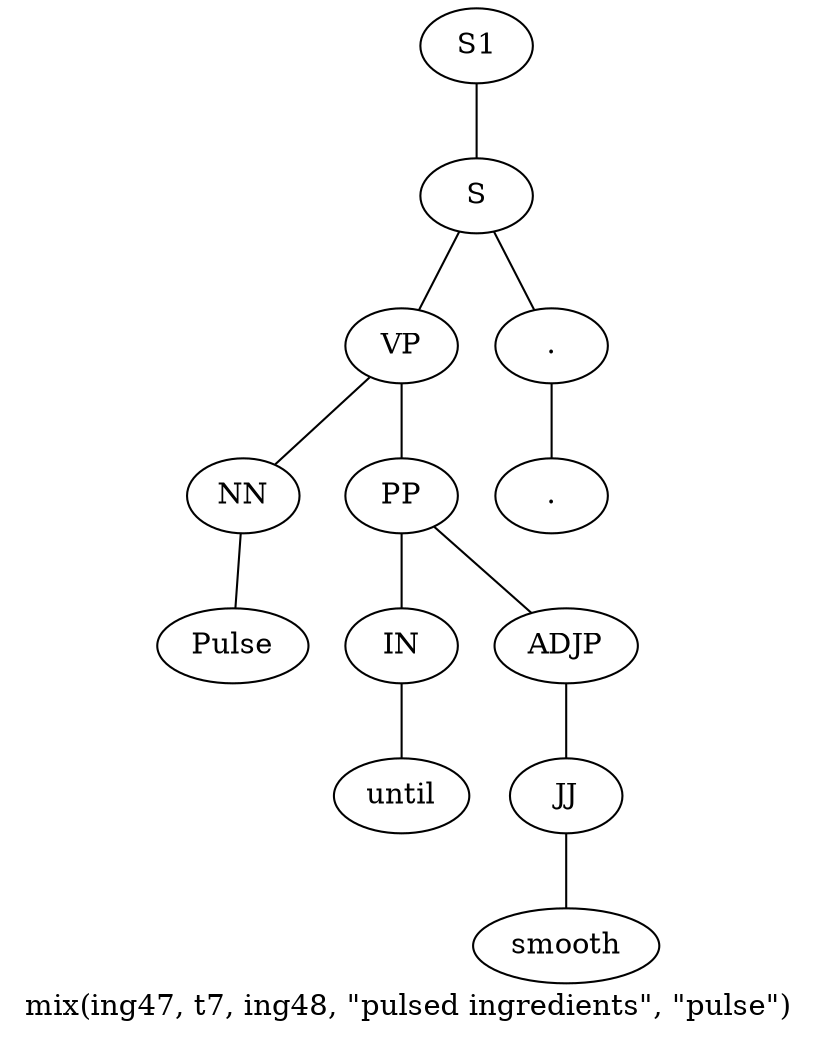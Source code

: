 graph SyntaxGraph {
	label = "mix(ing47, t7, ing48, \"pulsed ingredients\", \"pulse\")";
	Node0 [label="S1"];
	Node1 [label="S"];
	Node2 [label="VP"];
	Node3 [label="NN"];
	Node4 [label="Pulse"];
	Node5 [label="PP"];
	Node6 [label="IN"];
	Node7 [label="until"];
	Node8 [label="ADJP"];
	Node9 [label="JJ"];
	Node10 [label="smooth"];
	Node11 [label="."];
	Node12 [label="."];

	Node0 -- Node1;
	Node1 -- Node2;
	Node1 -- Node11;
	Node2 -- Node3;
	Node2 -- Node5;
	Node3 -- Node4;
	Node5 -- Node6;
	Node5 -- Node8;
	Node6 -- Node7;
	Node8 -- Node9;
	Node9 -- Node10;
	Node11 -- Node12;
}